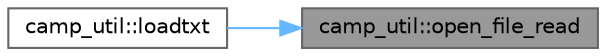 digraph "camp_util::open_file_read"
{
 // LATEX_PDF_SIZE
  bgcolor="transparent";
  edge [fontname=Helvetica,fontsize=10,labelfontname=Helvetica,labelfontsize=10];
  node [fontname=Helvetica,fontsize=10,shape=box,height=0.2,width=0.4];
  rankdir="RL";
  Node1 [label="camp_util::open_file_read",height=0.2,width=0.4,color="gray40", fillcolor="grey60", style="filled", fontcolor="black",tooltip="Open a file for reading with an automatically assigned unit and test that it succeeds...."];
  Node1 -> Node2 [dir="back",color="steelblue1",style="solid"];
  Node2 [label="camp_util::loadtxt",height=0.2,width=0.4,color="grey40", fillcolor="white", style="filled",URL="$namespacecamp__util.html#a8880473ee9de8b37a6612c3a110661df",tooltip="Load a real array from a text file."];
}
